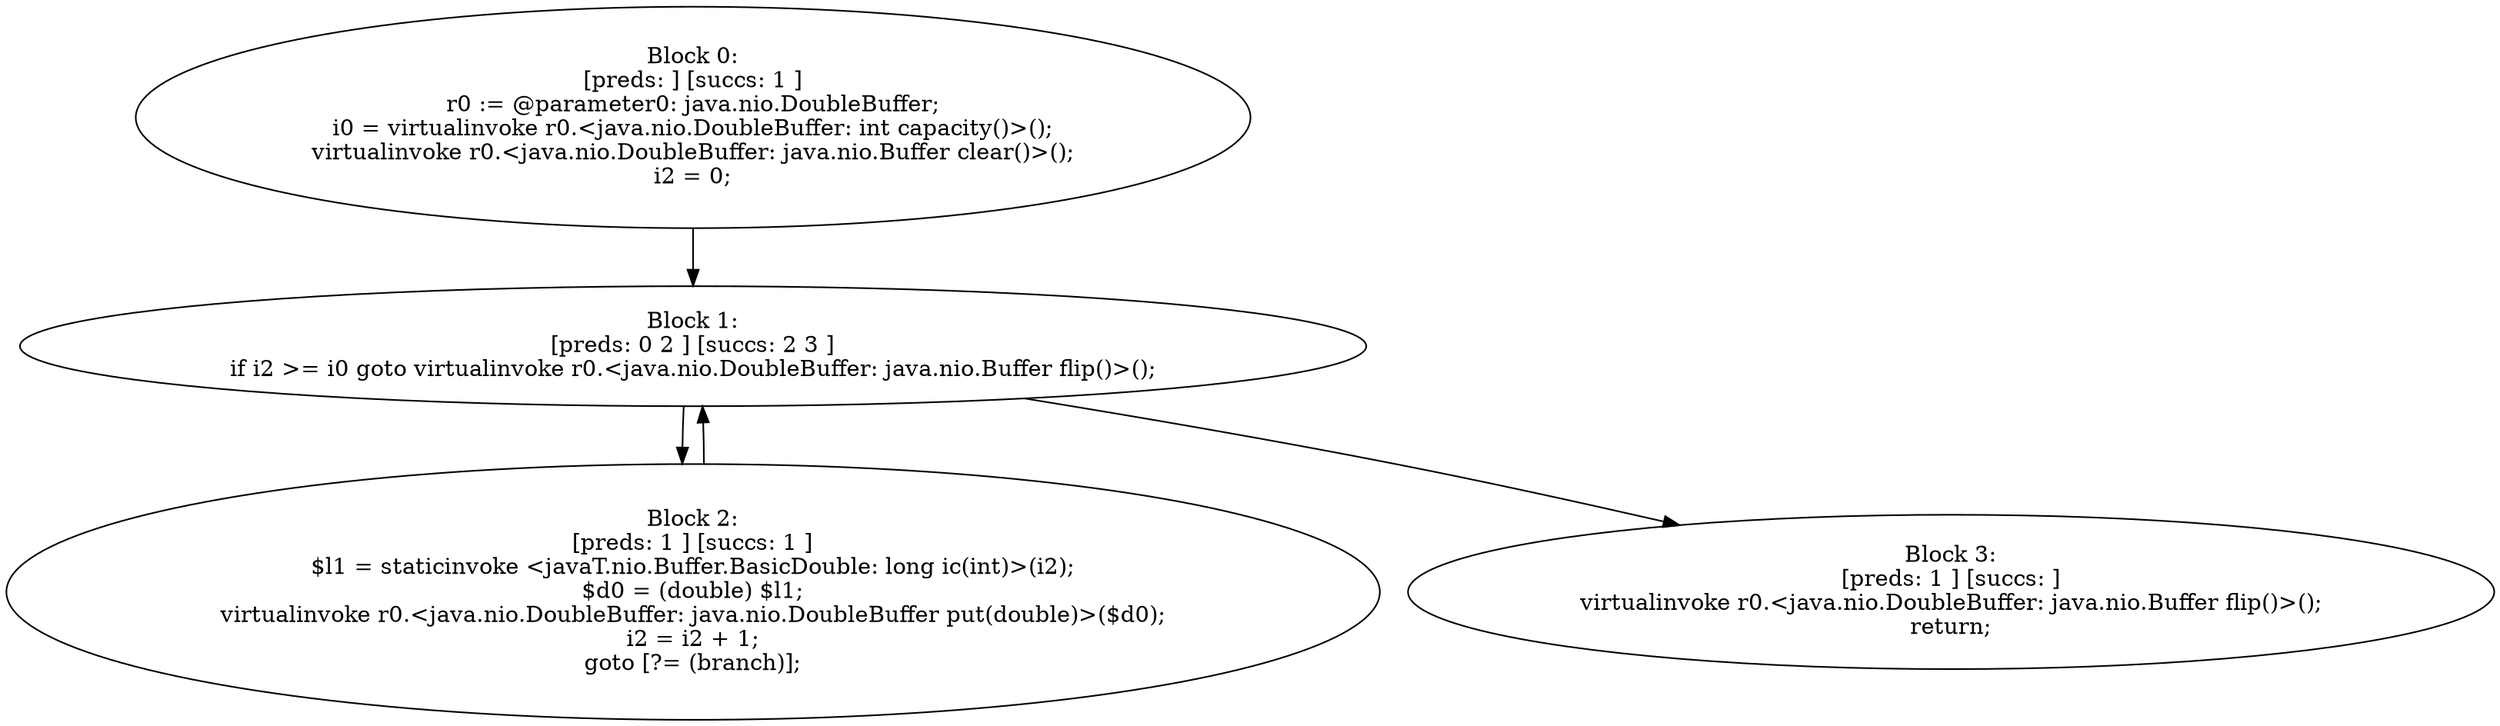 digraph "unitGraph" {
    "Block 0:
[preds: ] [succs: 1 ]
r0 := @parameter0: java.nio.DoubleBuffer;
i0 = virtualinvoke r0.<java.nio.DoubleBuffer: int capacity()>();
virtualinvoke r0.<java.nio.DoubleBuffer: java.nio.Buffer clear()>();
i2 = 0;
"
    "Block 1:
[preds: 0 2 ] [succs: 2 3 ]
if i2 >= i0 goto virtualinvoke r0.<java.nio.DoubleBuffer: java.nio.Buffer flip()>();
"
    "Block 2:
[preds: 1 ] [succs: 1 ]
$l1 = staticinvoke <javaT.nio.Buffer.BasicDouble: long ic(int)>(i2);
$d0 = (double) $l1;
virtualinvoke r0.<java.nio.DoubleBuffer: java.nio.DoubleBuffer put(double)>($d0);
i2 = i2 + 1;
goto [?= (branch)];
"
    "Block 3:
[preds: 1 ] [succs: ]
virtualinvoke r0.<java.nio.DoubleBuffer: java.nio.Buffer flip()>();
return;
"
    "Block 0:
[preds: ] [succs: 1 ]
r0 := @parameter0: java.nio.DoubleBuffer;
i0 = virtualinvoke r0.<java.nio.DoubleBuffer: int capacity()>();
virtualinvoke r0.<java.nio.DoubleBuffer: java.nio.Buffer clear()>();
i2 = 0;
"->"Block 1:
[preds: 0 2 ] [succs: 2 3 ]
if i2 >= i0 goto virtualinvoke r0.<java.nio.DoubleBuffer: java.nio.Buffer flip()>();
";
    "Block 1:
[preds: 0 2 ] [succs: 2 3 ]
if i2 >= i0 goto virtualinvoke r0.<java.nio.DoubleBuffer: java.nio.Buffer flip()>();
"->"Block 2:
[preds: 1 ] [succs: 1 ]
$l1 = staticinvoke <javaT.nio.Buffer.BasicDouble: long ic(int)>(i2);
$d0 = (double) $l1;
virtualinvoke r0.<java.nio.DoubleBuffer: java.nio.DoubleBuffer put(double)>($d0);
i2 = i2 + 1;
goto [?= (branch)];
";
    "Block 1:
[preds: 0 2 ] [succs: 2 3 ]
if i2 >= i0 goto virtualinvoke r0.<java.nio.DoubleBuffer: java.nio.Buffer flip()>();
"->"Block 3:
[preds: 1 ] [succs: ]
virtualinvoke r0.<java.nio.DoubleBuffer: java.nio.Buffer flip()>();
return;
";
    "Block 2:
[preds: 1 ] [succs: 1 ]
$l1 = staticinvoke <javaT.nio.Buffer.BasicDouble: long ic(int)>(i2);
$d0 = (double) $l1;
virtualinvoke r0.<java.nio.DoubleBuffer: java.nio.DoubleBuffer put(double)>($d0);
i2 = i2 + 1;
goto [?= (branch)];
"->"Block 1:
[preds: 0 2 ] [succs: 2 3 ]
if i2 >= i0 goto virtualinvoke r0.<java.nio.DoubleBuffer: java.nio.Buffer flip()>();
";
}
